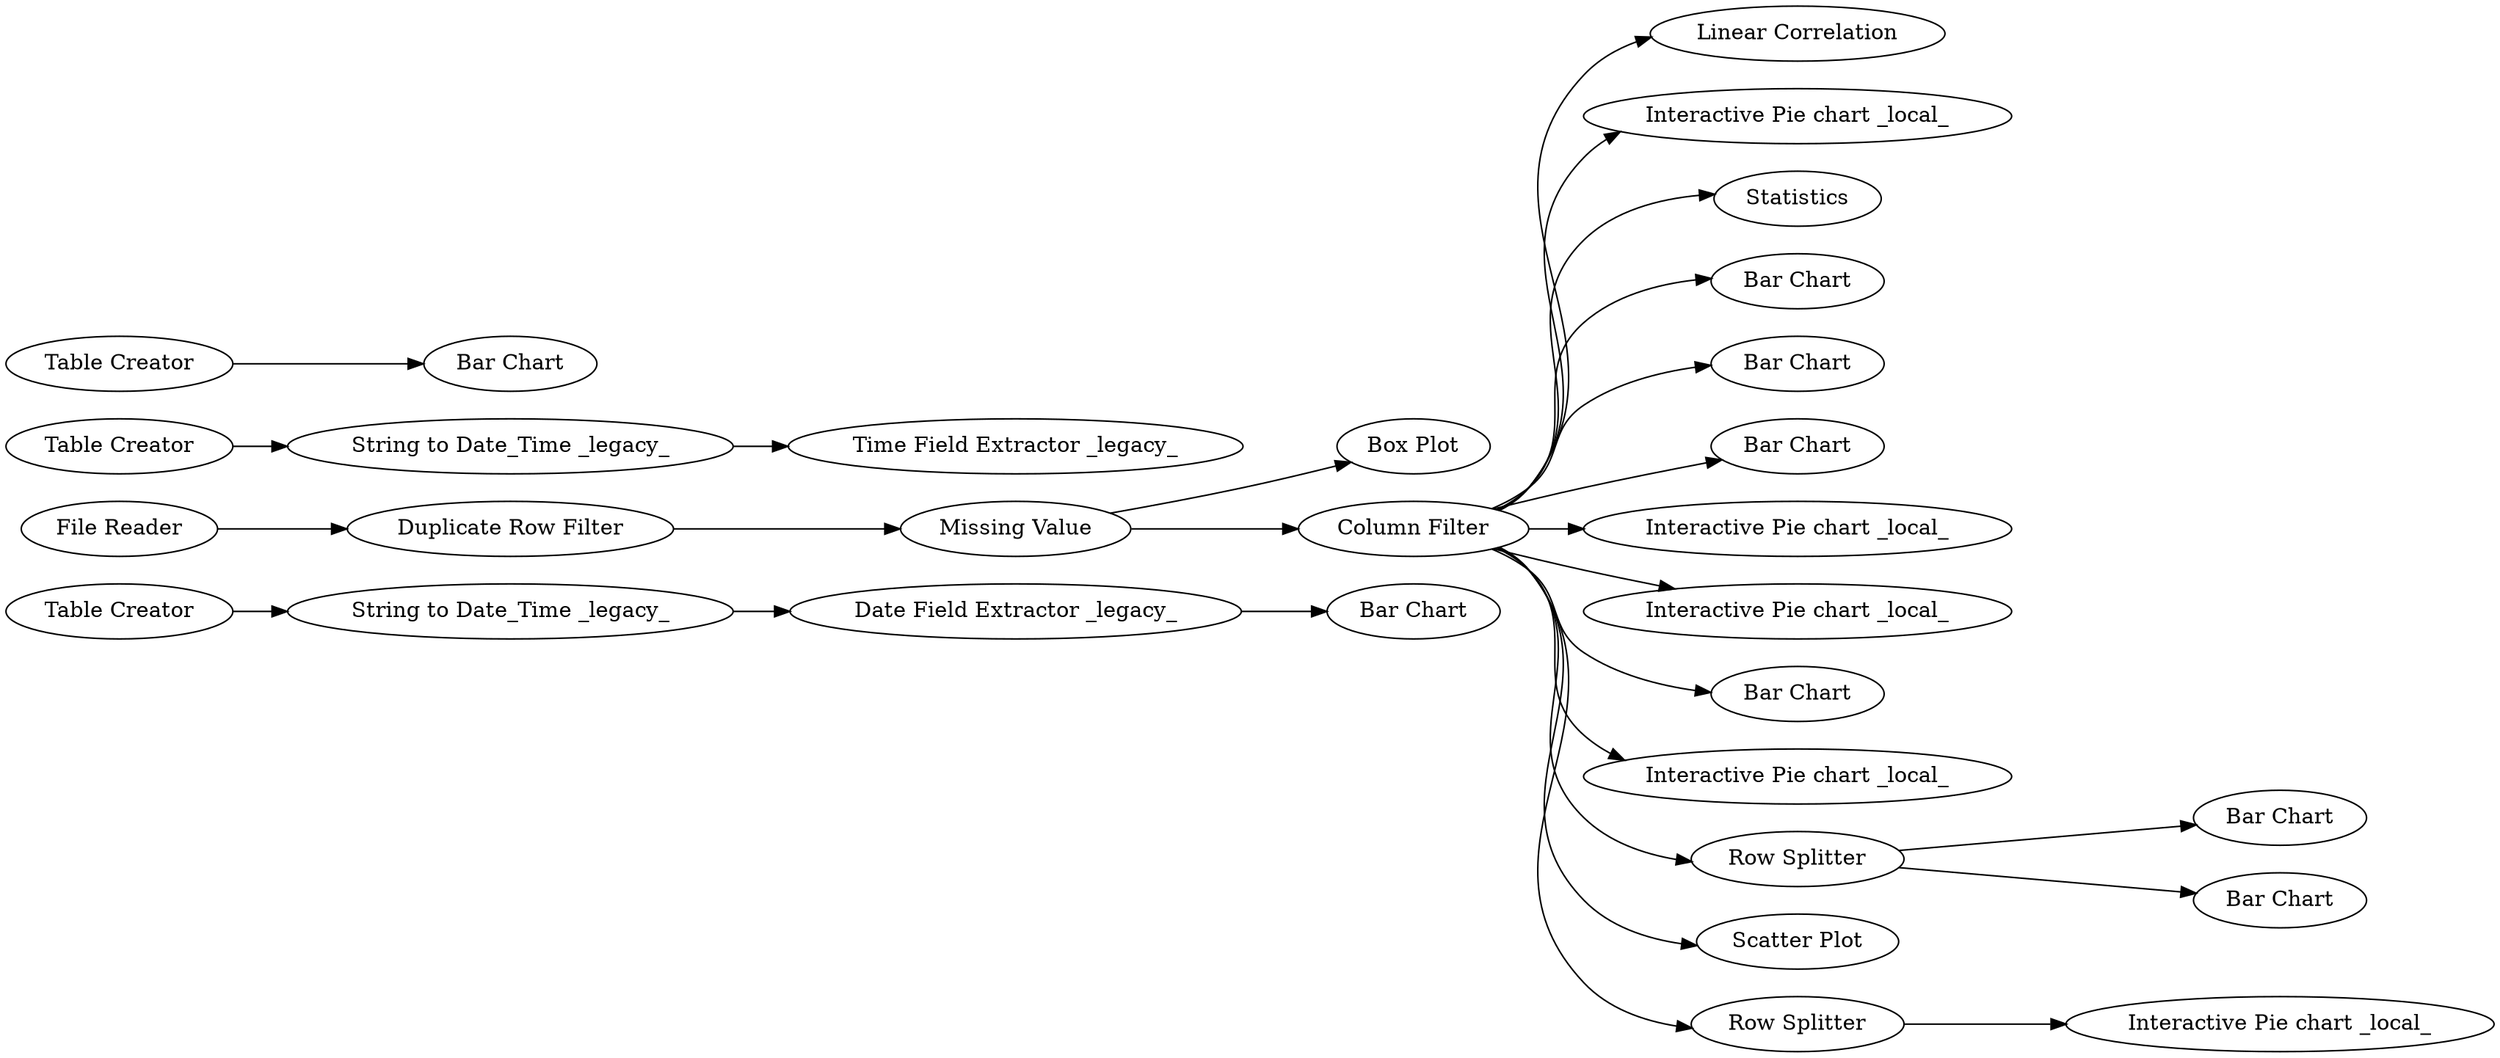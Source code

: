 digraph {
	"-4249821658958873196_20" [label="Bar Chart"]
	"-4249821658958873196_4" [label="Box Plot"]
	"-4249821658958873196_32" [label="Interactive Pie chart _local_"]
	"-4249821658958873196_16" [label="Bar Chart"]
	"-4249821658958873196_5" [label="Linear Correlation"]
	"-4249821658958873196_13" [label="Interactive Pie chart _local_"]
	"-2729275325892902416_24" [label="Time Field Extractor _legacy_"]
	"-4249821658958873196_7" [label=Statistics]
	"-4249821658958873196_28" [label="Bar Chart"]
	"-4249821658958873196_3" [label="Missing Value"]
	"-4249821658958873196_11" [label="Bar Chart"]
	"-4249821658958873196_31" [label="Bar Chart"]
	"-4249821658958873196_1" [label="File Reader"]
	"-4249821658958873196_15" [label="Bar Chart"]
	"-4249821658958873196_19" [label="Date Field Extractor _legacy_"]
	"-4249821658958873196_17" [label="Table Creator"]
	"-4249821658958873196_29" [label="Bar Chart"]
	"-4249821658958873196_6" [label="Column Filter"]
	"-4249821658958873196_12" [label="Interactive Pie chart _local_"]
	"-4249821658958873196_8" [label="Interactive Pie chart _local_"]
	"-4249821658958873196_30" [label="Bar Chart"]
	"-2729275325892902416_22" [label="String to Date_Time _legacy_"]
	"-4249821658958873196_18" [label="String to Date_Time _legacy_"]
	"-4249821658958873196_27" [label="Table Creator"]
	"-4249821658958873196_9" [label="Interactive Pie chart _local_"]
	"-4249821658958873196_14" [label="Row Splitter"]
	"-4249821658958873196_2" [label="Duplicate Row Filter"]
	"-2729275325892902416_21" [label="Table Creator"]
	"-4249821658958873196_10" [label="Scatter Plot"]
	"-4249821658958873196_33" [label="Row Splitter"]
	"-4249821658958873196_6" -> "-4249821658958873196_14"
	"-4249821658958873196_17" -> "-4249821658958873196_18"
	"-4249821658958873196_14" -> "-4249821658958873196_15"
	"-4249821658958873196_3" -> "-4249821658958873196_6"
	"-2729275325892902416_22" -> "-2729275325892902416_24"
	"-4249821658958873196_6" -> "-4249821658958873196_12"
	"-4249821658958873196_6" -> "-4249821658958873196_10"
	"-4249821658958873196_6" -> "-4249821658958873196_5"
	"-4249821658958873196_6" -> "-4249821658958873196_8"
	"-4249821658958873196_19" -> "-4249821658958873196_20"
	"-4249821658958873196_27" -> "-4249821658958873196_28"
	"-4249821658958873196_2" -> "-4249821658958873196_3"
	"-4249821658958873196_6" -> "-4249821658958873196_11"
	"-4249821658958873196_6" -> "-4249821658958873196_13"
	"-4249821658958873196_3" -> "-4249821658958873196_4"
	"-4249821658958873196_14" -> "-4249821658958873196_16"
	"-4249821658958873196_6" -> "-4249821658958873196_7"
	"-4249821658958873196_6" -> "-4249821658958873196_33"
	"-4249821658958873196_1" -> "-4249821658958873196_2"
	"-4249821658958873196_6" -> "-4249821658958873196_29"
	"-4249821658958873196_6" -> "-4249821658958873196_9"
	"-4249821658958873196_6" -> "-4249821658958873196_30"
	"-2729275325892902416_21" -> "-2729275325892902416_22"
	"-4249821658958873196_6" -> "-4249821658958873196_31"
	"-4249821658958873196_18" -> "-4249821658958873196_19"
	"-4249821658958873196_33" -> "-4249821658958873196_32"
	rankdir=LR
}
